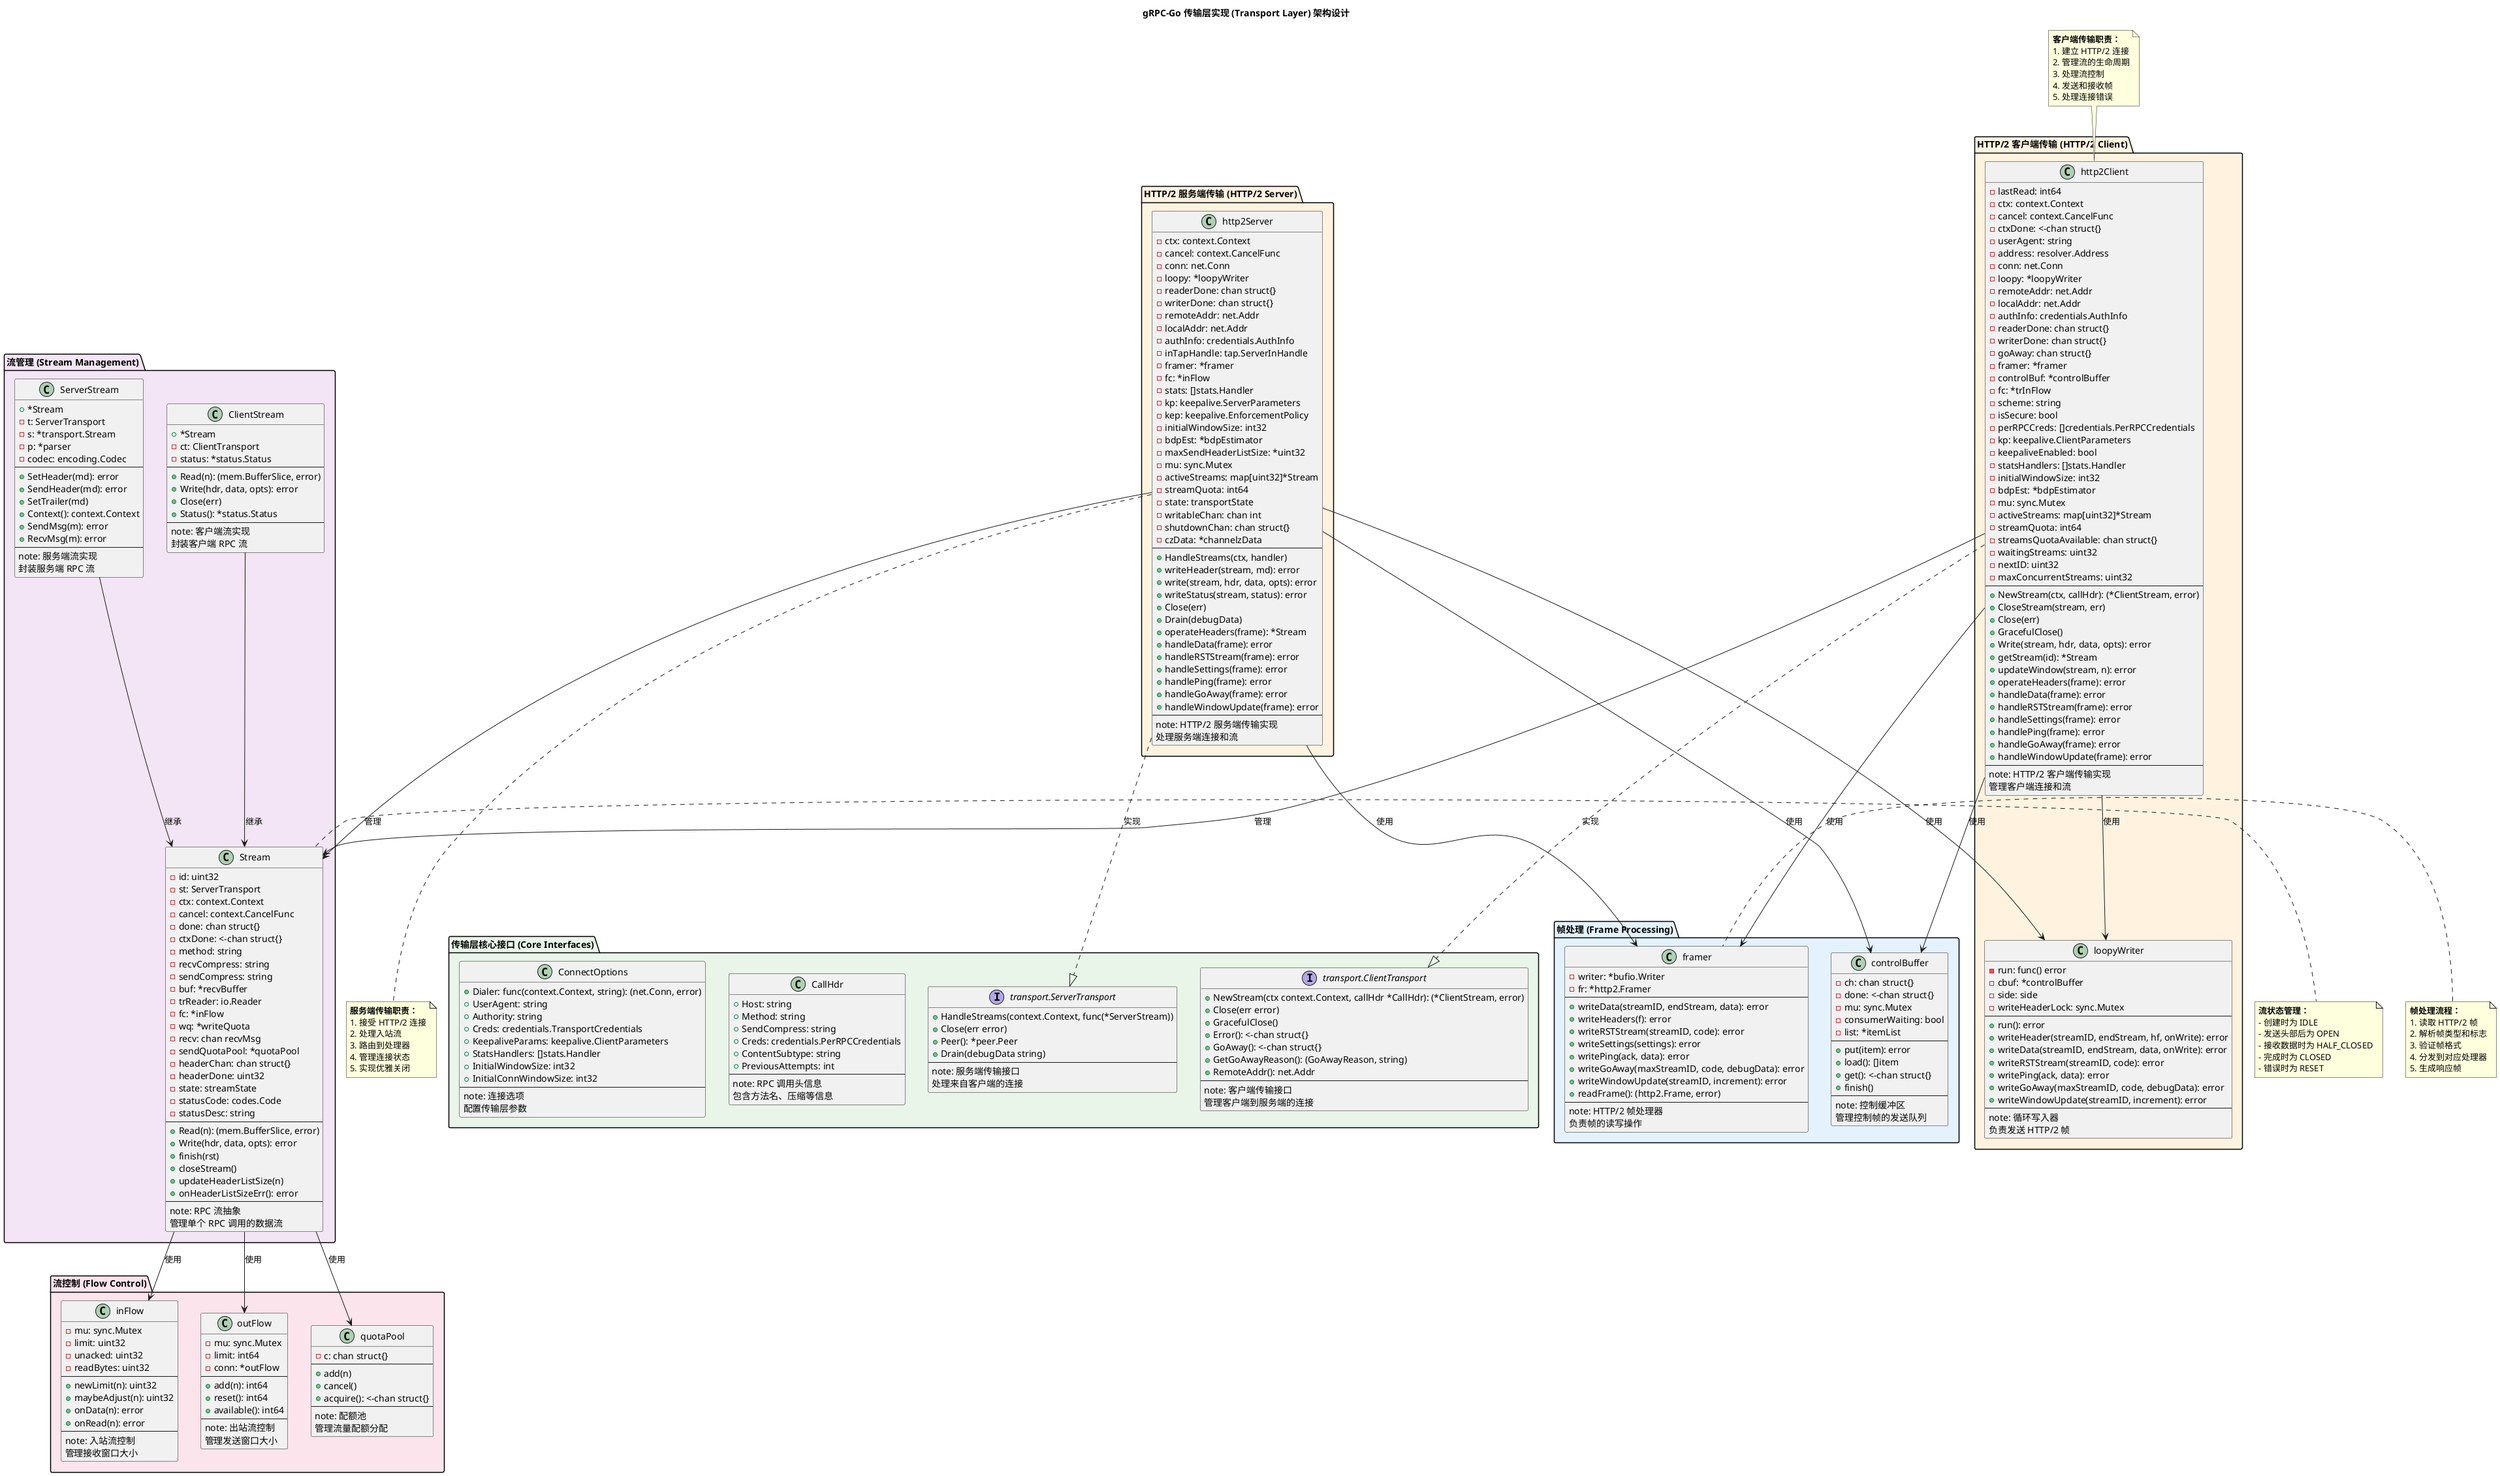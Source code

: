 @startuml 传输层实现架构图

!define RECTANGLE class

title gRPC-Go 传输层实现 (Transport Layer) 架构设计

' 定义颜色主题
!define TRANSPORT_COLOR #E8F5E8
!define HTTP2_COLOR #FFF3E0
!define STREAM_COLOR #F3E5F5
!define FRAME_COLOR #E3F2FD
!define FLOW_COLOR #FCE4EC

package "传输层核心接口 (Core Interfaces)" TRANSPORT_COLOR {
    interface "transport.ClientTransport" as ClientTransport {
        + NewStream(ctx context.Context, callHdr *CallHdr): (*ClientStream, error)
        + Close(err error)
        + GracefulClose()
        + Error(): <-chan struct{}
        + GoAway(): <-chan struct{}
        + GetGoAwayReason(): (GoAwayReason, string)
        + RemoteAddr(): net.Addr
        --
        note: 客户端传输接口\n管理客户端到服务端的连接
    }
    
    interface "transport.ServerTransport" as ServerTransport {
        + HandleStreams(context.Context, func(*ServerStream))
        + Close(err error)
        + Peer(): *peer.Peer
        + Drain(debugData string)
        --
        note: 服务端传输接口\n处理来自客户端的连接
    }
    
    RECTANGLE CallHdr {
        + Host: string
        + Method: string
        + SendCompress: string
        + Creds: credentials.PerRPCCredentials
        + ContentSubtype: string
        + PreviousAttempts: int
        --
        note: RPC 调用头信息\n包含方法名、压缩等信息
    }
    
    RECTANGLE ConnectOptions {
        + Dialer: func(context.Context, string): (net.Conn, error)
        + UserAgent: string
        + Authority: string
        + Creds: credentials.TransportCredentials
        + KeepaliveParams: keepalive.ClientParameters
        + StatsHandlers: []stats.Handler
        + InitialWindowSize: int32
        + InitialConnWindowSize: int32
        --
        note: 连接选项\n配置传输层参数
    }
}

package "HTTP/2 客户端传输 (HTTP/2 Client)" HTTP2_COLOR {
    RECTANGLE http2Client {
        - lastRead: int64
        - ctx: context.Context
        - cancel: context.CancelFunc
        - ctxDone: <-chan struct{}
        - userAgent: string
        - address: resolver.Address
        - conn: net.Conn
        - loopy: *loopyWriter
        - remoteAddr: net.Addr
        - localAddr: net.Addr
        - authInfo: credentials.AuthInfo
        - readerDone: chan struct{}
        - writerDone: chan struct{}
        - goAway: chan struct{}
        - framer: *framer
        - controlBuf: *controlBuffer
        - fc: *trInFlow
        - scheme: string
        - isSecure: bool
        - perRPCCreds: []credentials.PerRPCCredentials
        - kp: keepalive.ClientParameters
        - keepaliveEnabled: bool
        - statsHandlers: []stats.Handler
        - initialWindowSize: int32
        - bdpEst: *bdpEstimator
        - mu: sync.Mutex
        - activeStreams: map[uint32]*Stream
        - streamQuota: int64
        - streamsQuotaAvailable: chan struct{}
        - waitingStreams: uint32
        - nextID: uint32
        - maxConcurrentStreams: uint32
        --
        + NewStream(ctx, callHdr): (*ClientStream, error)
        + CloseStream(stream, err)
        + Close(err)
        + GracefulClose()
        + Write(stream, hdr, data, opts): error
        + getStream(id): *Stream
        + updateWindow(stream, n): error
        + operateHeaders(frame): error
        + handleData(frame): error
        + handleRSTStream(frame): error
        + handleSettings(frame): error
        + handlePing(frame): error
        + handleGoAway(frame): error
        + handleWindowUpdate(frame): error
        --
        note: HTTP/2 客户端传输实现\n管理客户端连接和流
    }
    
    RECTANGLE loopyWriter {
        - run: func() error
        - cbuf: *controlBuffer
        - side: side
        - writeHeaderLock: sync.Mutex
        --
        + run(): error
        + writeHeader(streamID, endStream, hf, onWrite): error
        + writeData(streamID, endStream, data, onWrite): error
        + writeRSTStream(streamID, code): error
        + writePing(ack, data): error
        + writeGoAway(maxStreamID, code, debugData): error
        + writeWindowUpdate(streamID, increment): error
        --
        note: 循环写入器\n负责发送 HTTP/2 帧
    }
}

package "HTTP/2 服务端传输 (HTTP/2 Server)" HTTP2_COLOR {
    RECTANGLE http2Server {
        - ctx: context.Context
        - cancel: context.CancelFunc
        - conn: net.Conn
        - loopy: *loopyWriter
        - readerDone: chan struct{}
        - writerDone: chan struct{}
        - remoteAddr: net.Addr
        - localAddr: net.Addr
        - authInfo: credentials.AuthInfo
        - inTapHandle: tap.ServerInHandle
        - framer: *framer
        - fc: *inFlow
        - stats: []stats.Handler
        - kp: keepalive.ServerParameters
        - kep: keepalive.EnforcementPolicy
        - initialWindowSize: int32
        - bdpEst: *bdpEstimator
        - maxSendHeaderListSize: *uint32
        - mu: sync.Mutex
        - activeStreams: map[uint32]*Stream
        - streamQuota: int64
        - state: transportState
        - writableChan: chan int
        - shutdownChan: chan struct{}
        - czData: *channelzData
        --
        + HandleStreams(ctx, handler)
        + writeHeader(stream, md): error
        + write(stream, hdr, data, opts): error
        + writeStatus(stream, status): error
        + Close(err)
        + Drain(debugData)
        + operateHeaders(frame): *Stream
        + handleData(frame): error
        + handleRSTStream(frame): error
        + handleSettings(frame): error
        + handlePing(frame): error
        + handleGoAway(frame): error
        + handleWindowUpdate(frame): error
        --
        note: HTTP/2 服务端传输实现\n处理服务端连接和流
    }
}

package "流管理 (Stream Management)" STREAM_COLOR {
    RECTANGLE Stream {
        - id: uint32
        - st: ServerTransport
        - ctx: context.Context
        - cancel: context.CancelFunc
        - done: chan struct{}
        - ctxDone: <-chan struct{}
        - method: string
        - recvCompress: string
        - sendCompress: string
        - buf: *recvBuffer
        - trReader: io.Reader
        - fc: *inFlow
        - wq: *writeQuota
        - recv: chan recvMsg
        - sendQuotaPool: *quotaPool
        - headerChan: chan struct{}
        - headerDone: uint32
        - state: streamState
        - statusCode: codes.Code
        - statusDesc: string
        --
        + Read(n): (mem.BufferSlice, error)
        + Write(hdr, data, opts): error
        + finish(rst)
        + closeStream()
        + updateHeaderListSize(n)
        + onHeaderListSizeErr(): error
        --
        note: RPC 流抽象\n管理单个 RPC 调用的数据流
    }
    
    RECTANGLE ClientStream {
        + *Stream
        - ct: ClientTransport
        - status: *status.Status
        --
        + Read(n): (mem.BufferSlice, error)
        + Write(hdr, data, opts): error
        + Close(err)
        + Status(): *status.Status
        --
        note: 客户端流实现\n封装客户端 RPC 流
    }
    
    RECTANGLE ServerStream {
        + *Stream
        - t: ServerTransport
        - s: *transport.Stream
        - p: *parser
        - codec: encoding.Codec
        --
        + SetHeader(md): error
        + SendHeader(md): error
        + SetTrailer(md)
        + Context(): context.Context
        + SendMsg(m): error
        + RecvMsg(m): error
        --
        note: 服务端流实现\n封装服务端 RPC 流
    }
}

package "帧处理 (Frame Processing)" FRAME_COLOR {
    RECTANGLE framer {
        - writer: *bufio.Writer
        - fr: *http2.Framer
        --
        + writeData(streamID, endStream, data): error
        + writeHeaders(f): error
        + writeRSTStream(streamID, code): error
        + writeSettings(settings): error
        + writePing(ack, data): error
        + writeGoAway(maxStreamID, code, debugData): error
        + writeWindowUpdate(streamID, increment): error
        + readFrame(): (http2.Frame, error)
        --
        note: HTTP/2 帧处理器\n负责帧的读写操作
    }
    
    RECTANGLE controlBuffer {
        - ch: chan struct{}
        - done: <-chan struct{}
        - mu: sync.Mutex
        - consumerWaiting: bool
        - list: *itemList
        --
        + put(item): error
        + load(): []item
        + get(): <-chan struct{}
        + finish()
        --
        note: 控制缓冲区\n管理控制帧的发送队列
    }
}

package "流控制 (Flow Control)" FLOW_COLOR {
    RECTANGLE inFlow {
        - mu: sync.Mutex
        - limit: uint32
        - unacked: uint32
        - readBytes: uint32
        --
        + newLimit(n): uint32
        + maybeAdjust(n): uint32
        + onData(n): error
        + onRead(n): error
        --
        note: 入站流控制\n管理接收窗口大小
    }
    
    RECTANGLE outFlow {
        - mu: sync.Mutex
        - limit: int64
        - conn: *outFlow
        --
        + add(n): int64
        + reset(): int64
        + available(): int64
        --
        note: 出站流控制\n管理发送窗口大小
    }
    
    RECTANGLE quotaPool {
        - c: chan struct{}
        --
        + add(n)
        + cancel()
        + acquire(): <-chan struct{}
        --
        note: 配额池\n管理流量配额分配
    }
}

' 定义关系
http2Client ..|> ClientTransport : 实现
http2Server ..|> ServerTransport : 实现

http2Client --> loopyWriter : 使用
http2Server --> loopyWriter : 使用

http2Client --> Stream : 管理
http2Server --> Stream : 管理

ClientStream --> Stream : 继承
ServerStream --> Stream : 继承

http2Client --> framer : 使用
http2Server --> framer : 使用

http2Client --> controlBuffer : 使用
http2Server --> controlBuffer : 使用

Stream --> inFlow : 使用
Stream --> outFlow : 使用
Stream --> quotaPool : 使用

' 注释说明
note top of http2Client
  **客户端传输职责：**
  1. 建立 HTTP/2 连接
  2. 管理流的生命周期
  3. 处理流控制
  4. 发送和接收帧
  5. 处理连接错误
end note

note bottom of http2Server
  **服务端传输职责：**
  1. 接受 HTTP/2 连接
  2. 处理入站流
  3. 路由到处理器
  4. 管理连接状态
  5. 实现优雅关闭
end note

note right of Stream
  **流状态管理：**
  - 创建时为 IDLE
  - 发送头部后为 OPEN
  - 接收数据时为 HALF_CLOSED
  - 完成时为 CLOSED
  - 错误时为 RESET
end note

note left of framer
  **帧处理流程：**
  1. 读取 HTTP/2 帧
  2. 解析帧类型和标志
  3. 验证帧格式
  4. 分发到对应处理器
  5. 生成响应帧
end note

@enduml
